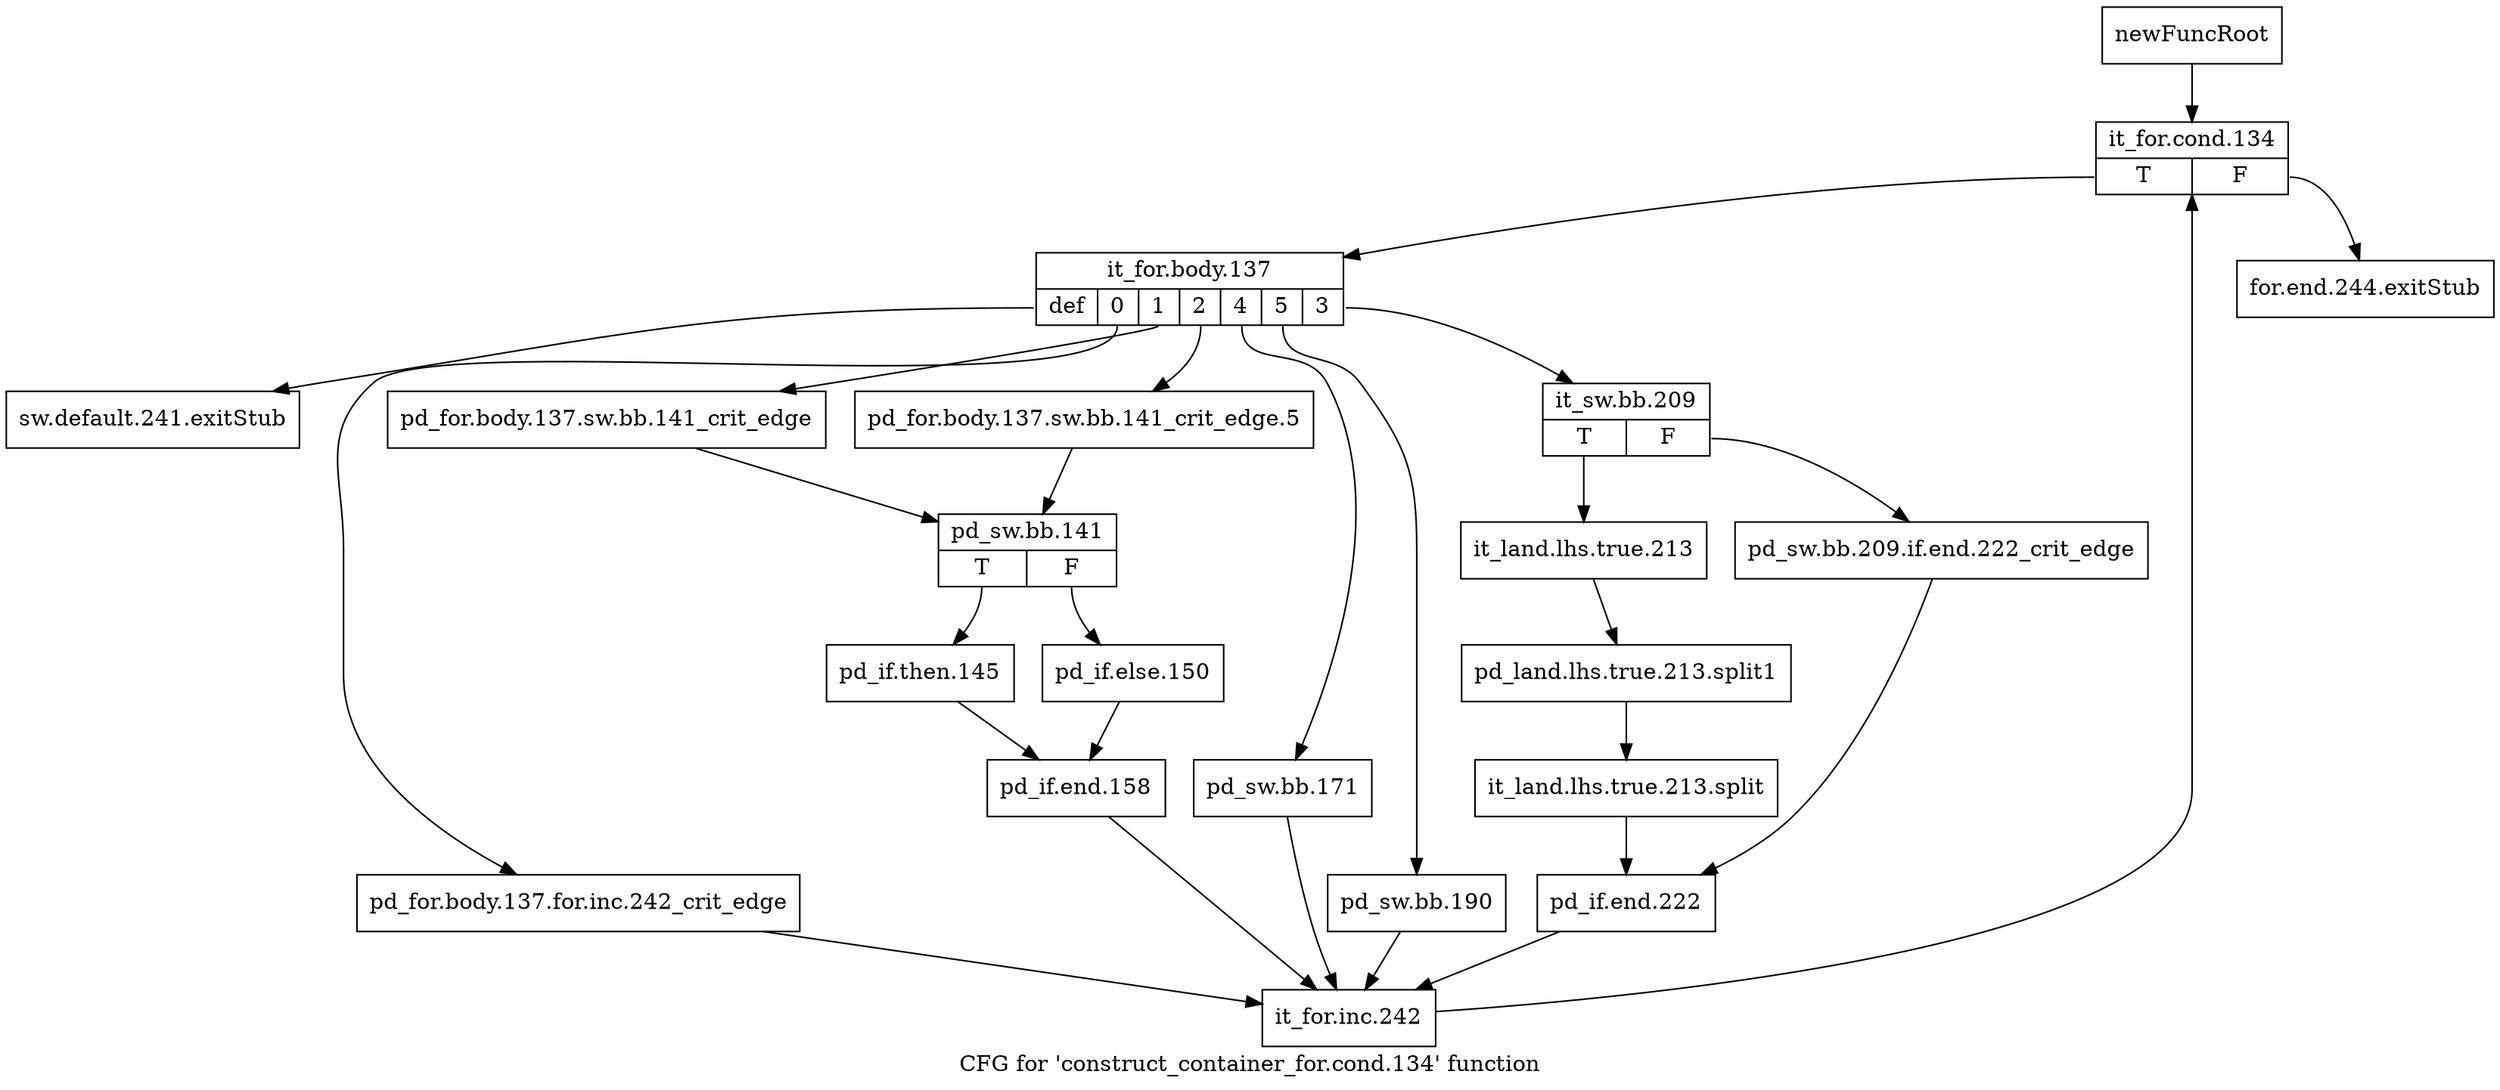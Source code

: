 digraph "CFG for 'construct_container_for.cond.134' function" {
	label="CFG for 'construct_container_for.cond.134' function";

	Node0xc6e97e0 [shape=record,label="{newFuncRoot}"];
	Node0xc6e97e0 -> Node0xc6e98d0;
	Node0xc6e9830 [shape=record,label="{for.end.244.exitStub}"];
	Node0xc6e9880 [shape=record,label="{sw.default.241.exitStub}"];
	Node0xc6e98d0 [shape=record,label="{it_for.cond.134|{<s0>T|<s1>F}}"];
	Node0xc6e98d0:s0 -> Node0xc6e9920;
	Node0xc6e98d0:s1 -> Node0xc6e9830;
	Node0xc6e9920 [shape=record,label="{it_for.body.137|{<s0>def|<s1>0|<s2>1|<s3>2|<s4>4|<s5>5|<s6>3}}"];
	Node0xc6e9920:s0 -> Node0xc6e9880;
	Node0xc6e9920:s1 -> Node0xc6e9d30;
	Node0xc6e9920:s2 -> Node0xc6e9ba0;
	Node0xc6e9920:s3 -> Node0xc6e9b50;
	Node0xc6e9920:s4 -> Node0xc6e9b00;
	Node0xc6e9920:s5 -> Node0xc6e9ab0;
	Node0xc6e9920:s6 -> Node0xc6e9970;
	Node0xc6e9970 [shape=record,label="{it_sw.bb.209|{<s0>T|<s1>F}}"];
	Node0xc6e9970:s0 -> Node0xc6e9a10;
	Node0xc6e9970:s1 -> Node0xc6e99c0;
	Node0xc6e99c0 [shape=record,label="{pd_sw.bb.209.if.end.222_crit_edge}"];
	Node0xc6e99c0 -> Node0xc6e9a60;
	Node0xc6e9a10 [shape=record,label="{it_land.lhs.true.213}"];
	Node0xc6e9a10 -> Node0xfe870a0;
	Node0xfe870a0 [shape=record,label="{pd_land.lhs.true.213.split1}"];
	Node0xfe870a0 -> Node0xfe87840;
	Node0xfe87840 [shape=record,label="{it_land.lhs.true.213.split}"];
	Node0xfe87840 -> Node0xc6e9a60;
	Node0xc6e9a60 [shape=record,label="{pd_if.end.222}"];
	Node0xc6e9a60 -> Node0xc6e9d80;
	Node0xc6e9ab0 [shape=record,label="{pd_sw.bb.190}"];
	Node0xc6e9ab0 -> Node0xc6e9d80;
	Node0xc6e9b00 [shape=record,label="{pd_sw.bb.171}"];
	Node0xc6e9b00 -> Node0xc6e9d80;
	Node0xc6e9b50 [shape=record,label="{pd_for.body.137.sw.bb.141_crit_edge.5}"];
	Node0xc6e9b50 -> Node0xc6e9bf0;
	Node0xc6e9ba0 [shape=record,label="{pd_for.body.137.sw.bb.141_crit_edge}"];
	Node0xc6e9ba0 -> Node0xc6e9bf0;
	Node0xc6e9bf0 [shape=record,label="{pd_sw.bb.141|{<s0>T|<s1>F}}"];
	Node0xc6e9bf0:s0 -> Node0xc6e9c90;
	Node0xc6e9bf0:s1 -> Node0xc6e9c40;
	Node0xc6e9c40 [shape=record,label="{pd_if.else.150}"];
	Node0xc6e9c40 -> Node0xc6e9ce0;
	Node0xc6e9c90 [shape=record,label="{pd_if.then.145}"];
	Node0xc6e9c90 -> Node0xc6e9ce0;
	Node0xc6e9ce0 [shape=record,label="{pd_if.end.158}"];
	Node0xc6e9ce0 -> Node0xc6e9d80;
	Node0xc6e9d30 [shape=record,label="{pd_for.body.137.for.inc.242_crit_edge}"];
	Node0xc6e9d30 -> Node0xc6e9d80;
	Node0xc6e9d80 [shape=record,label="{it_for.inc.242}"];
	Node0xc6e9d80 -> Node0xc6e98d0;
}
